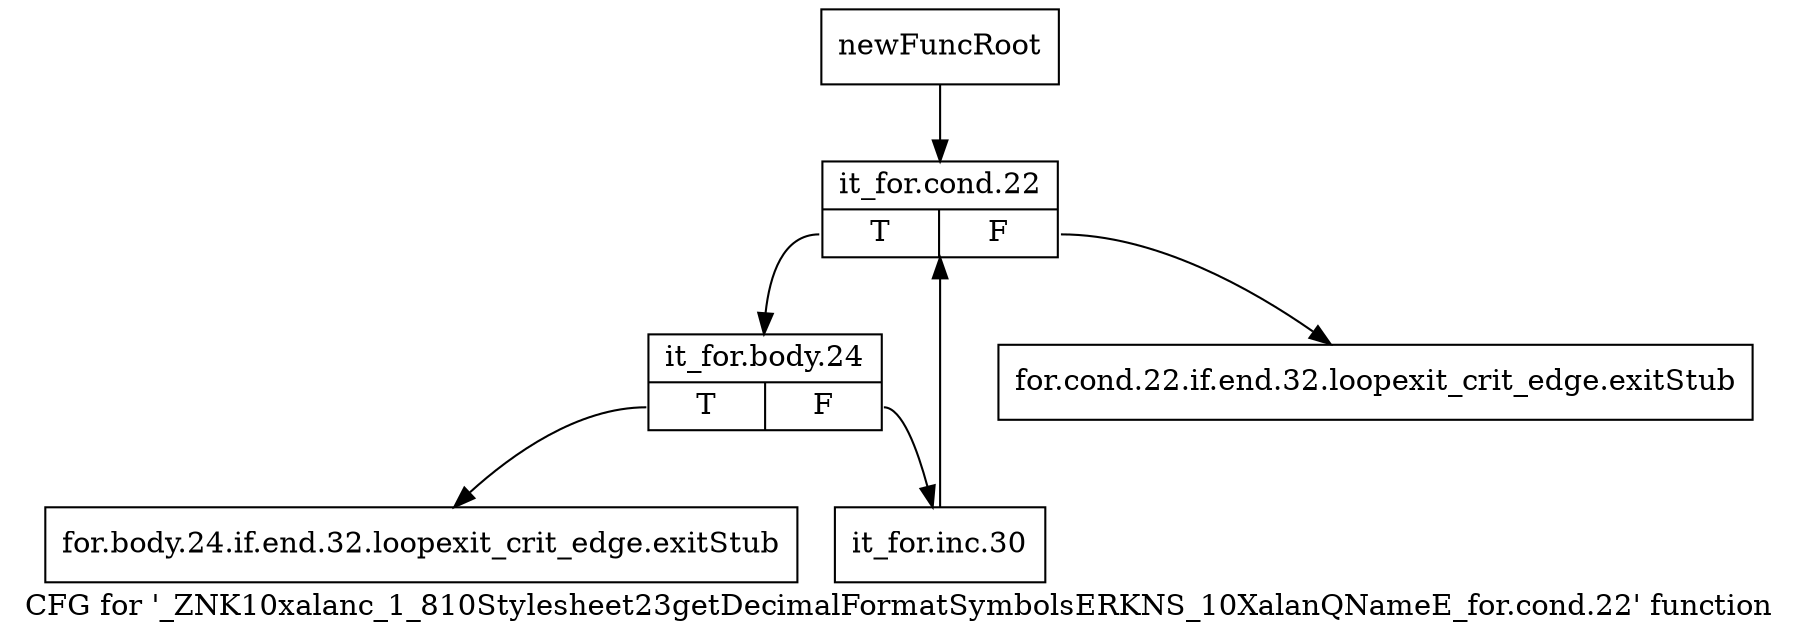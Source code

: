 digraph "CFG for '_ZNK10xalanc_1_810Stylesheet23getDecimalFormatSymbolsERKNS_10XalanQNameE_for.cond.22' function" {
	label="CFG for '_ZNK10xalanc_1_810Stylesheet23getDecimalFormatSymbolsERKNS_10XalanQNameE_for.cond.22' function";

	Node0x9ff5e90 [shape=record,label="{newFuncRoot}"];
	Node0x9ff5e90 -> Node0x9ff5f80;
	Node0x9ff5ee0 [shape=record,label="{for.cond.22.if.end.32.loopexit_crit_edge.exitStub}"];
	Node0x9ff5f30 [shape=record,label="{for.body.24.if.end.32.loopexit_crit_edge.exitStub}"];
	Node0x9ff5f80 [shape=record,label="{it_for.cond.22|{<s0>T|<s1>F}}"];
	Node0x9ff5f80:s0 -> Node0x9ff5fd0;
	Node0x9ff5f80:s1 -> Node0x9ff5ee0;
	Node0x9ff5fd0 [shape=record,label="{it_for.body.24|{<s0>T|<s1>F}}"];
	Node0x9ff5fd0:s0 -> Node0x9ff5f30;
	Node0x9ff5fd0:s1 -> Node0x9ff6020;
	Node0x9ff6020 [shape=record,label="{it_for.inc.30}"];
	Node0x9ff6020 -> Node0x9ff5f80;
}
